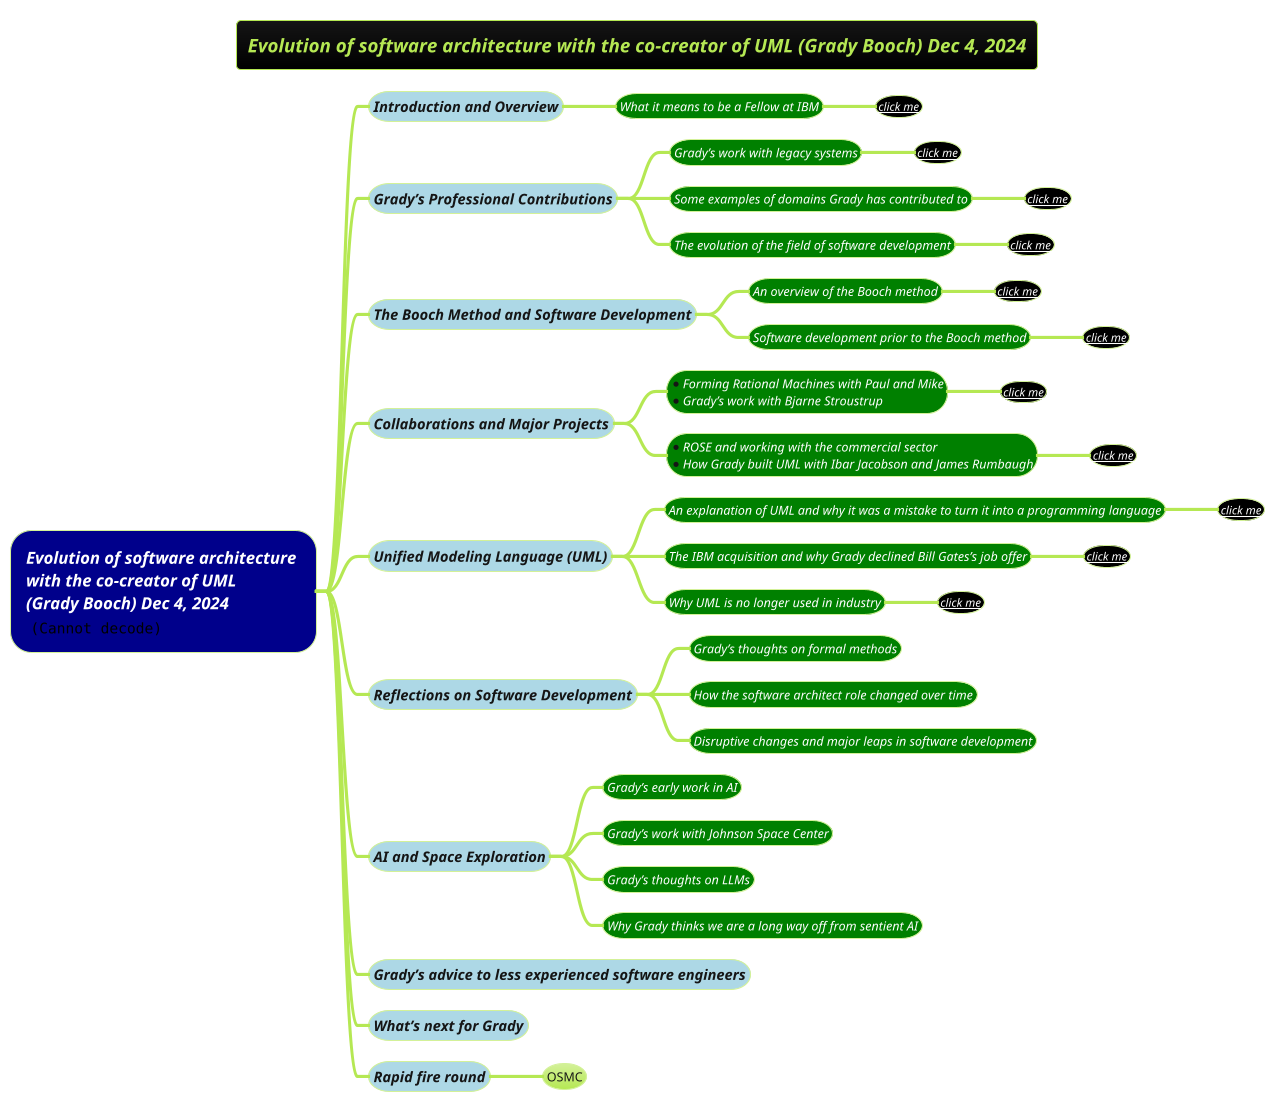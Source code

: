 @startmindmap
title <i><size:18>Evolution of software architecture with the co-creator of UML (Grady Booch) Dec 4, 2024
!theme hacker

*[#darkblue] <i><color #white>Evolution of software architecture \n<i><color #white>with the co-creator of UML\n<i><color #white>(Grady Booch) Dec 4, 2024 \n <img:images-1/img_0.png{scale=.5}>

**[#lightblue] <i>Introduction and Overview

***[#green] <color #white><i>What it means to be a Fellow at IBM
****[#black] <color #white><i>[[docs/3-programming-languages/Venkat-Subramaniam/images-1/img_1.png click me]]

**[#lightblue] <i>Grady’s Professional Contributions
***[#green] <color #white><i>Grady’s work with legacy systems
****[#black] <color #white><i>[[docs/3-programming-languages/Venkat-Subramaniam/images-1/img_2.png click me]]
***[#green] <color #white><i>Some examples of domains Grady has contributed to
****[#black] <color #white><i>[[docs/3-programming-languages/Venkat-Subramaniam/images-1/img_3.png click me]]
***[#green] <color #white><i>The evolution of the field of software development
****[#black] <color #white><i>[[docs/3-programming-languages/Venkat-Subramaniam/images-1/img_4.png click me]]

**[#lightblue] <i>The Booch Method and Software Development
***[#green] <color #white><i>An overview of the Booch method
****[#black] <color #white><i>[[docs/3-programming-languages/Venkat-Subramaniam/images-1/img_5.png click me]]
***[#green] <color #white><i>Software development prior to the Booch method
****[#black] <color #white><i>[[docs/3-programming-languages/Venkat-Subramaniam/images-1/img_6.png click me]]

**[#lightblue] <i>Collaborations and Major Projects
***[#green] *<color #white><i>Forming Rational Machines with Paul and Mike \n*<color #white><i>Grady’s work with Bjarne Stroustrup
****[#black] <color #white><i>[[docs/3-programming-languages/Venkat-Subramaniam/images-1/img_7.png click me]]

***[#green] *<color #white><i>ROSE and working with the commercial sector \n*<color #white><i>How Grady built UML with Ibar Jacobson and James Rumbaugh
****[#black] <color #white><i>[[docs/3-programming-languages/Venkat-Subramaniam/images-1/img_8.png click me]]

**[#lightblue] <i>Unified Modeling Language (UML)
***[#green] <color #white><i>An explanation of UML and why it was a mistake to turn it into a programming language
****[#black] <color #white><i>[[docs/3-programming-languages/Venkat-Subramaniam/images-1/img_9.png click me]]
***[#green] <color #white><i>The IBM acquisition and why Grady declined Bill Gates’s job offer
****[#black] <color #white><i>[[docs/3-programming-languages/Venkat-Subramaniam/images-1/img_10.png click me]]
***[#green] <color #white><i>Why UML is no longer used in industry
****[#black] <color #white><i>[[docs/3-programming-languages/Venkat-Subramaniam/images-1/img_11.png click me]]

**[#lightblue] <i>Reflections on Software Development
***[#green] <color #white><i>Grady’s thoughts on formal methods
***[#green] <color #white><i>How the software architect role changed over time
***[#green] <color #white><i>Disruptive changes and major leaps in software development

**[#lightblue] <i>AI and Space Exploration
***[#green] <color #white><i>Grady’s early work in AI
***[#green] <color #white><i>Grady’s work with Johnson Space Center
***[#green] <color #white><i>Grady’s thoughts on LLMs
***[#green] <color #white><i>Why Grady thinks we are a long way off from sentient AI
**[#lightblue] <i>Grady’s advice to less experienced software engineers
**[#lightblue] <i>What’s next for Grady
**[#lightblue] <i>Rapid fire round


*** OSMC

@endmindmap
